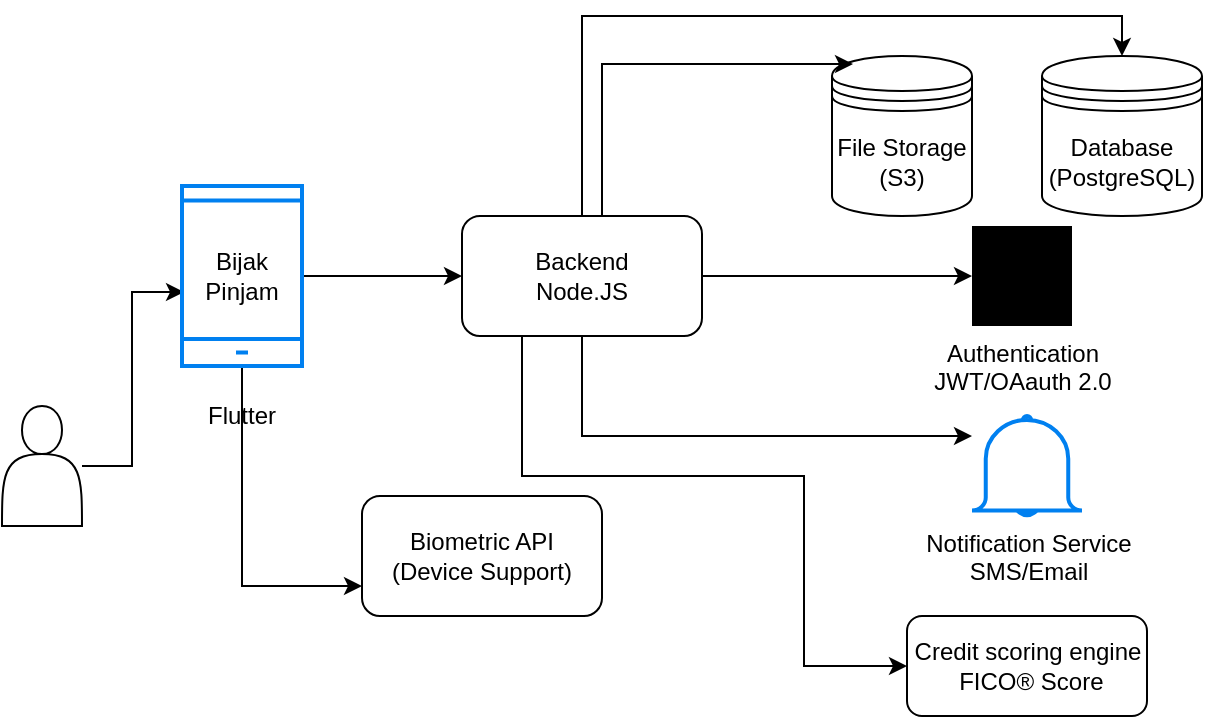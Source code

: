 <mxfile version="28.0.7">
  <diagram name="Page-1" id="wS74rdnaW5-aAfxRUT_N">
    <mxGraphModel dx="1213" dy="657" grid="1" gridSize="10" guides="1" tooltips="1" connect="1" arrows="1" fold="1" page="1" pageScale="1" pageWidth="850" pageHeight="1100" math="0" shadow="0">
      <root>
        <mxCell id="0" />
        <mxCell id="1" parent="0" />
        <mxCell id="jaGxl98I0yxgbSE1pWgU-1" value="" style="shape=actor;whiteSpace=wrap;html=1;" vertex="1" parent="1">
          <mxGeometry x="100" y="285" width="40" height="60" as="geometry" />
        </mxCell>
        <mxCell id="jaGxl98I0yxgbSE1pWgU-4" value="Biometric API&lt;div&gt;(Device Support)&lt;/div&gt;" style="rounded=1;whiteSpace=wrap;html=1;" vertex="1" parent="1">
          <mxGeometry x="280" y="330" width="120" height="60" as="geometry" />
        </mxCell>
        <mxCell id="jaGxl98I0yxgbSE1pWgU-30" style="edgeStyle=orthogonalEdgeStyle;rounded=0;orthogonalLoop=1;jettySize=auto;html=1;entryX=0.5;entryY=0;entryDx=0;entryDy=0;" edge="1" parent="1" source="jaGxl98I0yxgbSE1pWgU-5" target="jaGxl98I0yxgbSE1pWgU-7">
          <mxGeometry relative="1" as="geometry">
            <Array as="points">
              <mxPoint x="390" y="90" />
              <mxPoint x="660" y="90" />
            </Array>
          </mxGeometry>
        </mxCell>
        <mxCell id="jaGxl98I0yxgbSE1pWgU-31" style="edgeStyle=orthogonalEdgeStyle;rounded=0;orthogonalLoop=1;jettySize=auto;html=1;" edge="1" parent="1" source="jaGxl98I0yxgbSE1pWgU-5" target="jaGxl98I0yxgbSE1pWgU-9">
          <mxGeometry relative="1" as="geometry" />
        </mxCell>
        <mxCell id="jaGxl98I0yxgbSE1pWgU-32" style="edgeStyle=orthogonalEdgeStyle;rounded=0;orthogonalLoop=1;jettySize=auto;html=1;" edge="1" parent="1" source="jaGxl98I0yxgbSE1pWgU-5" target="jaGxl98I0yxgbSE1pWgU-20">
          <mxGeometry relative="1" as="geometry">
            <Array as="points">
              <mxPoint x="390" y="300" />
            </Array>
          </mxGeometry>
        </mxCell>
        <mxCell id="jaGxl98I0yxgbSE1pWgU-33" style="edgeStyle=orthogonalEdgeStyle;rounded=0;orthogonalLoop=1;jettySize=auto;html=1;entryX=0;entryY=0.5;entryDx=0;entryDy=0;" edge="1" parent="1" source="jaGxl98I0yxgbSE1pWgU-5" target="jaGxl98I0yxgbSE1pWgU-11">
          <mxGeometry relative="1" as="geometry">
            <Array as="points">
              <mxPoint x="360" y="320" />
              <mxPoint x="501" y="320" />
              <mxPoint x="501" y="415" />
            </Array>
          </mxGeometry>
        </mxCell>
        <mxCell id="jaGxl98I0yxgbSE1pWgU-5" value="Backend&lt;div&gt;Node.JS&lt;/div&gt;" style="rounded=1;whiteSpace=wrap;html=1;" vertex="1" parent="1">
          <mxGeometry x="330" y="190" width="120" height="60" as="geometry" />
        </mxCell>
        <mxCell id="jaGxl98I0yxgbSE1pWgU-7" value="Database&lt;div&gt;(PostgreSQL)&lt;/div&gt;" style="shape=datastore;whiteSpace=wrap;html=1;" vertex="1" parent="1">
          <mxGeometry x="620" y="110" width="80" height="80" as="geometry" />
        </mxCell>
        <mxCell id="jaGxl98I0yxgbSE1pWgU-8" value="File Storage&lt;div&gt;(S3)&lt;/div&gt;" style="shape=datastore;whiteSpace=wrap;html=1;" vertex="1" parent="1">
          <mxGeometry x="515" y="110" width="70" height="80" as="geometry" />
        </mxCell>
        <mxCell id="jaGxl98I0yxgbSE1pWgU-9" value="Authentication&lt;div&gt;JWT/OAauth 2.0&lt;br&gt;&lt;div&gt;&lt;br&gt;&lt;/div&gt;&lt;/div&gt;" style="sketch=0;verticalLabelPosition=bottom;sketch=0;aspect=fixed;html=1;verticalAlign=top;strokeColor=none;fillColor=#000000;align=center;outlineConnect=0;pointerEvents=1;shape=mxgraph.citrix2.authentication_saml;" vertex="1" parent="1">
          <mxGeometry x="585" y="195" width="50" height="50" as="geometry" />
        </mxCell>
        <mxCell id="jaGxl98I0yxgbSE1pWgU-11" value="Credit scoring engine&lt;div&gt;&amp;nbsp;FICO® Score&lt;/div&gt;" style="rounded=1;whiteSpace=wrap;html=1;" vertex="1" parent="1">
          <mxGeometry x="552.5" y="390" width="120" height="50" as="geometry" />
        </mxCell>
        <mxCell id="jaGxl98I0yxgbSE1pWgU-20" value="Notification Service&lt;div&gt;SMS/Email&lt;/div&gt;" style="html=1;verticalLabelPosition=bottom;align=center;labelBackgroundColor=#ffffff;verticalAlign=top;strokeWidth=2;strokeColor=#0080F0;shadow=0;dashed=0;shape=mxgraph.ios7.icons.bell;" vertex="1" parent="1">
          <mxGeometry x="585" y="290" width="55" height="50" as="geometry" />
        </mxCell>
        <mxCell id="jaGxl98I0yxgbSE1pWgU-25" style="edgeStyle=orthogonalEdgeStyle;rounded=0;orthogonalLoop=1;jettySize=auto;html=1;entryX=0.017;entryY=0.589;entryDx=0;entryDy=0;entryPerimeter=0;" edge="1" parent="1" source="jaGxl98I0yxgbSE1pWgU-1" target="jaGxl98I0yxgbSE1pWgU-2">
          <mxGeometry relative="1" as="geometry" />
        </mxCell>
        <mxCell id="jaGxl98I0yxgbSE1pWgU-26" style="edgeStyle=orthogonalEdgeStyle;rounded=0;orthogonalLoop=1;jettySize=auto;html=1;entryX=0;entryY=0.5;entryDx=0;entryDy=0;" edge="1" parent="1" source="jaGxl98I0yxgbSE1pWgU-3" target="jaGxl98I0yxgbSE1pWgU-5">
          <mxGeometry relative="1" as="geometry" />
        </mxCell>
        <mxCell id="jaGxl98I0yxgbSE1pWgU-27" style="edgeStyle=orthogonalEdgeStyle;rounded=0;orthogonalLoop=1;jettySize=auto;html=1;entryX=0;entryY=0.75;entryDx=0;entryDy=0;exitX=0.528;exitY=0.989;exitDx=0;exitDy=0;exitPerimeter=0;" edge="1" parent="1" source="jaGxl98I0yxgbSE1pWgU-2" target="jaGxl98I0yxgbSE1pWgU-4">
          <mxGeometry relative="1" as="geometry">
            <mxPoint x="220" y="310" as="sourcePoint" />
            <Array as="points">
              <mxPoint x="220" y="264" />
              <mxPoint x="220" y="375" />
            </Array>
          </mxGeometry>
        </mxCell>
        <mxCell id="jaGxl98I0yxgbSE1pWgU-23" value="" style="group" vertex="1" connectable="0" parent="1">
          <mxGeometry x="190" y="175" width="60" height="130" as="geometry" />
        </mxCell>
        <mxCell id="jaGxl98I0yxgbSE1pWgU-10" value="" style="group" vertex="1" connectable="0" parent="jaGxl98I0yxgbSE1pWgU-23">
          <mxGeometry width="60" height="90" as="geometry" />
        </mxCell>
        <mxCell id="jaGxl98I0yxgbSE1pWgU-2" value="" style="html=1;verticalLabelPosition=bottom;align=center;labelBackgroundColor=#ffffff;verticalAlign=top;strokeWidth=2;strokeColor=#0080F0;shadow=0;dashed=0;shape=mxgraph.ios7.icons.smartphone;" vertex="1" parent="jaGxl98I0yxgbSE1pWgU-10">
          <mxGeometry width="60" height="90" as="geometry" />
        </mxCell>
        <mxCell id="jaGxl98I0yxgbSE1pWgU-3" value="Bijak&lt;div&gt;Pinjam&lt;/div&gt;" style="text;html=1;align=center;verticalAlign=middle;whiteSpace=wrap;rounded=0;" vertex="1" parent="jaGxl98I0yxgbSE1pWgU-10">
          <mxGeometry y="30" width="60" height="30" as="geometry" />
        </mxCell>
        <mxCell id="jaGxl98I0yxgbSE1pWgU-22" value="Flutter" style="text;html=1;align=center;verticalAlign=middle;whiteSpace=wrap;rounded=0;" vertex="1" parent="jaGxl98I0yxgbSE1pWgU-23">
          <mxGeometry y="100" width="60" height="30" as="geometry" />
        </mxCell>
        <mxCell id="jaGxl98I0yxgbSE1pWgU-29" style="edgeStyle=orthogonalEdgeStyle;rounded=0;orthogonalLoop=1;jettySize=auto;html=1;entryX=0.15;entryY=0.05;entryDx=0;entryDy=0;entryPerimeter=0;" edge="1" parent="1" source="jaGxl98I0yxgbSE1pWgU-5" target="jaGxl98I0yxgbSE1pWgU-8">
          <mxGeometry relative="1" as="geometry">
            <Array as="points">
              <mxPoint x="400" y="114" />
            </Array>
          </mxGeometry>
        </mxCell>
      </root>
    </mxGraphModel>
  </diagram>
</mxfile>
